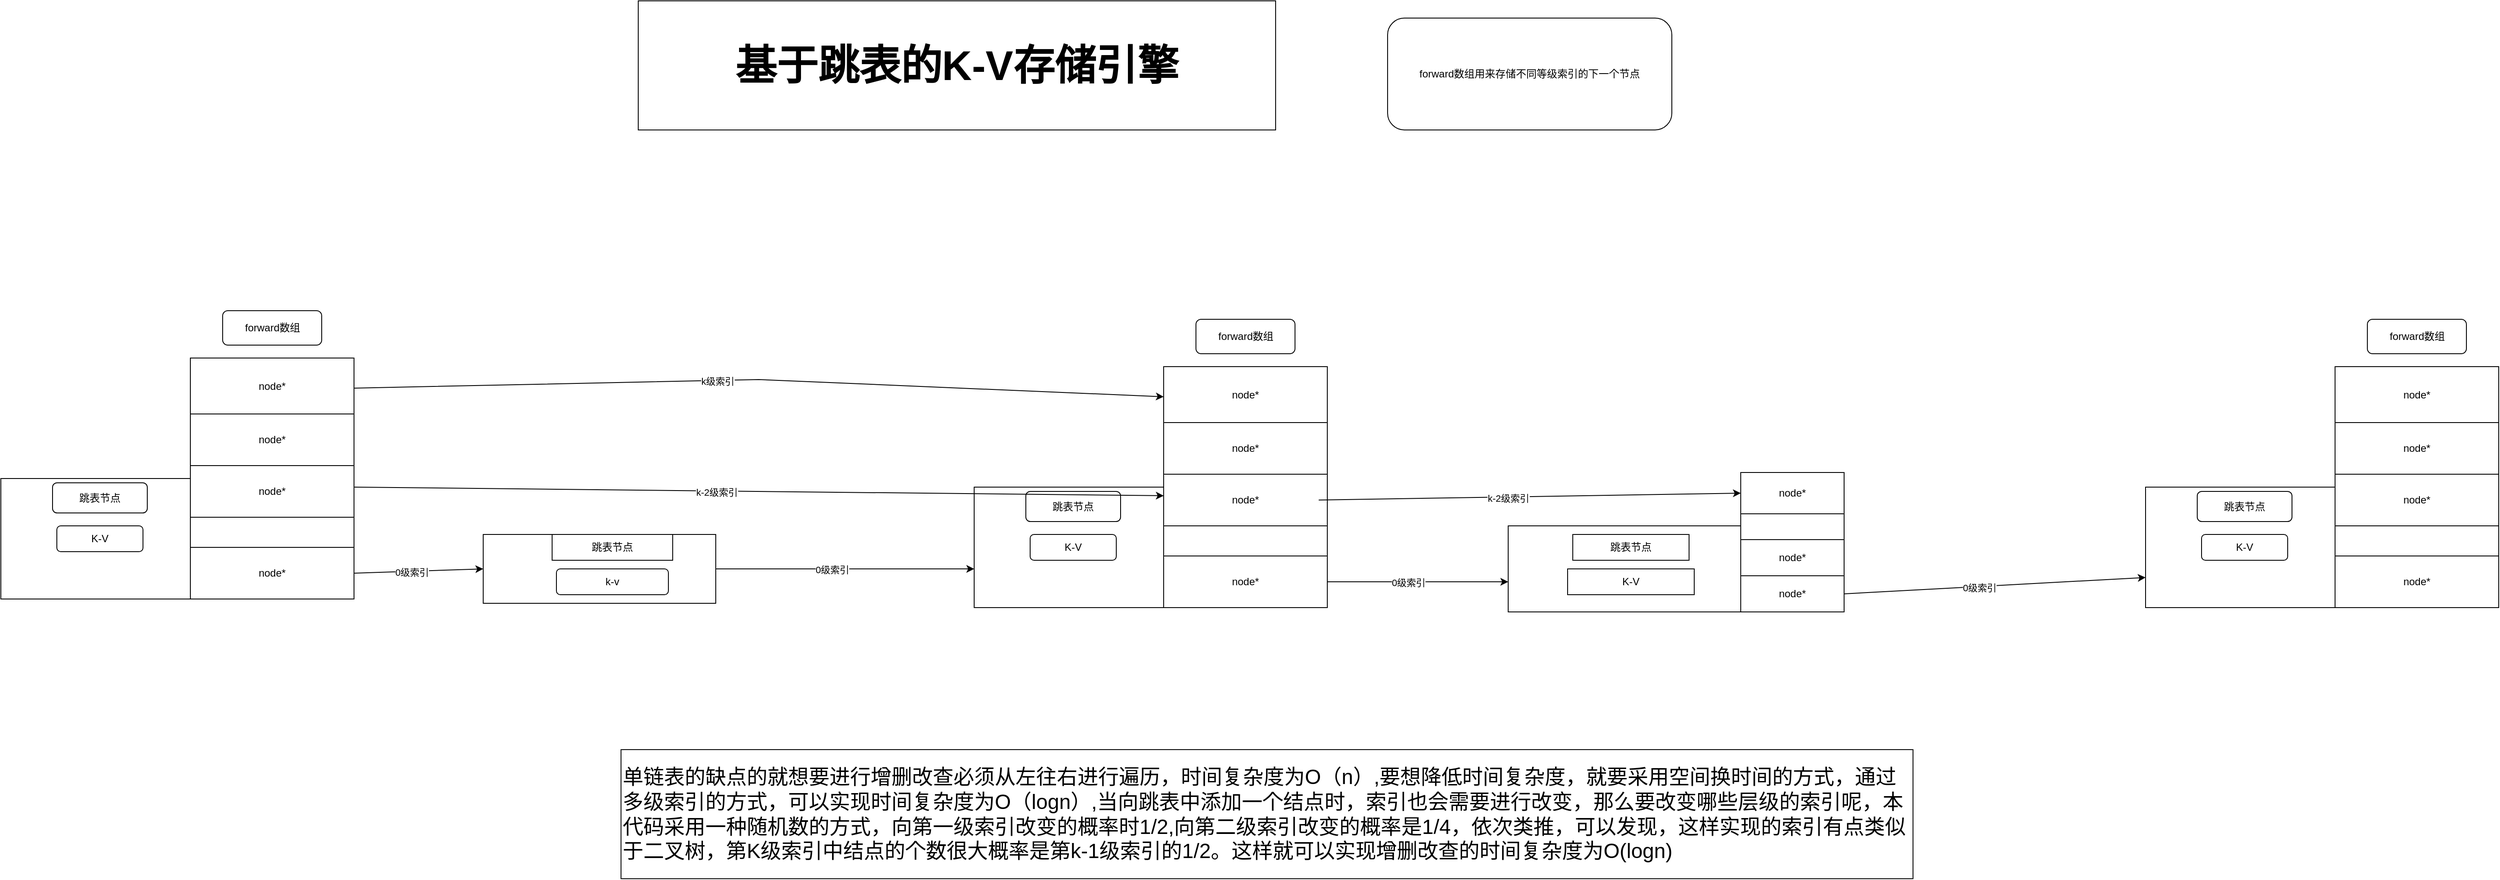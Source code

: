 <mxfile version="27.0.5">
  <diagram name="第 1 页" id="MXc2gbcVjOa-krOygkRx">
    <mxGraphModel dx="3612" dy="1888" grid="1" gridSize="10" guides="1" tooltips="1" connect="1" arrows="1" fold="1" page="1" pageScale="1" pageWidth="827" pageHeight="1169" math="0" shadow="0">
      <root>
        <mxCell id="0" />
        <mxCell id="1" parent="0" />
        <mxCell id="6OiLot_ZlFKAWtfw2TLD-1" value="&lt;b&gt;&lt;font style=&quot;font-size: 48px;&quot;&gt;基于跳表的K-V存储引擎&lt;/font&gt;&lt;/b&gt;" style="rounded=0;whiteSpace=wrap;html=1;" vertex="1" parent="1">
          <mxGeometry x="-60" y="30" width="740" height="150" as="geometry" />
        </mxCell>
        <mxCell id="6OiLot_ZlFKAWtfw2TLD-6" value="forward数组用来存储不同等级索引的下一个节点" style="rounded=1;whiteSpace=wrap;html=1;" vertex="1" parent="1">
          <mxGeometry x="810" y="50" width="330" height="130" as="geometry" />
        </mxCell>
        <mxCell id="6OiLot_ZlFKAWtfw2TLD-13" value="" style="group" vertex="1" connectable="0" parent="1">
          <mxGeometry x="-800" y="390" width="410" height="335" as="geometry" />
        </mxCell>
        <mxCell id="6OiLot_ZlFKAWtfw2TLD-2" value="" style="rounded=0;whiteSpace=wrap;html=1;" vertex="1" parent="6OiLot_ZlFKAWtfw2TLD-13">
          <mxGeometry y="195" width="220" height="140" as="geometry" />
        </mxCell>
        <mxCell id="6OiLot_ZlFKAWtfw2TLD-3" value="跳表节点" style="rounded=1;whiteSpace=wrap;html=1;" vertex="1" parent="6OiLot_ZlFKAWtfw2TLD-13">
          <mxGeometry x="60" y="200" width="110" height="35" as="geometry" />
        </mxCell>
        <mxCell id="6OiLot_ZlFKAWtfw2TLD-4" value="K-V" style="rounded=1;whiteSpace=wrap;html=1;" vertex="1" parent="6OiLot_ZlFKAWtfw2TLD-13">
          <mxGeometry x="65" y="250" width="100" height="30" as="geometry" />
        </mxCell>
        <mxCell id="6OiLot_ZlFKAWtfw2TLD-5" value="" style="rounded=0;whiteSpace=wrap;html=1;" vertex="1" parent="6OiLot_ZlFKAWtfw2TLD-13">
          <mxGeometry x="220" y="55" width="190" height="280" as="geometry" />
        </mxCell>
        <mxCell id="6OiLot_ZlFKAWtfw2TLD-7" value="node*" style="rounded=0;whiteSpace=wrap;html=1;" vertex="1" parent="6OiLot_ZlFKAWtfw2TLD-13">
          <mxGeometry x="220" y="55" width="190" height="65" as="geometry" />
        </mxCell>
        <mxCell id="6OiLot_ZlFKAWtfw2TLD-8" value="node*" style="rounded=0;whiteSpace=wrap;html=1;" vertex="1" parent="6OiLot_ZlFKAWtfw2TLD-13">
          <mxGeometry x="220" y="120" width="190" height="60" as="geometry" />
        </mxCell>
        <mxCell id="6OiLot_ZlFKAWtfw2TLD-9" value="node*" style="rounded=0;whiteSpace=wrap;html=1;" vertex="1" parent="6OiLot_ZlFKAWtfw2TLD-13">
          <mxGeometry x="220" y="180" width="190" height="60" as="geometry" />
        </mxCell>
        <mxCell id="6OiLot_ZlFKAWtfw2TLD-10" value="node*" style="rounded=0;whiteSpace=wrap;html=1;" vertex="1" parent="6OiLot_ZlFKAWtfw2TLD-13">
          <mxGeometry x="220" y="275" width="190" height="60" as="geometry" />
        </mxCell>
        <mxCell id="6OiLot_ZlFKAWtfw2TLD-12" value="forward数组" style="rounded=1;whiteSpace=wrap;html=1;" vertex="1" parent="6OiLot_ZlFKAWtfw2TLD-13">
          <mxGeometry x="257.5" width="115" height="40" as="geometry" />
        </mxCell>
        <mxCell id="6OiLot_ZlFKAWtfw2TLD-24" value="" style="group" vertex="1" connectable="0" parent="1">
          <mxGeometry x="330" y="400" width="410" height="335" as="geometry" />
        </mxCell>
        <mxCell id="6OiLot_ZlFKAWtfw2TLD-25" value="" style="rounded=0;whiteSpace=wrap;html=1;" vertex="1" parent="6OiLot_ZlFKAWtfw2TLD-24">
          <mxGeometry y="195" width="220" height="140" as="geometry" />
        </mxCell>
        <mxCell id="6OiLot_ZlFKAWtfw2TLD-26" value="跳表节点" style="rounded=1;whiteSpace=wrap;html=1;" vertex="1" parent="6OiLot_ZlFKAWtfw2TLD-24">
          <mxGeometry x="60" y="200" width="110" height="35" as="geometry" />
        </mxCell>
        <mxCell id="6OiLot_ZlFKAWtfw2TLD-27" value="K-V" style="rounded=1;whiteSpace=wrap;html=1;" vertex="1" parent="6OiLot_ZlFKAWtfw2TLD-24">
          <mxGeometry x="65" y="250" width="100" height="30" as="geometry" />
        </mxCell>
        <mxCell id="6OiLot_ZlFKAWtfw2TLD-28" value="" style="rounded=0;whiteSpace=wrap;html=1;" vertex="1" parent="6OiLot_ZlFKAWtfw2TLD-24">
          <mxGeometry x="220" y="55" width="190" height="280" as="geometry" />
        </mxCell>
        <mxCell id="6OiLot_ZlFKAWtfw2TLD-29" value="node*" style="rounded=0;whiteSpace=wrap;html=1;" vertex="1" parent="6OiLot_ZlFKAWtfw2TLD-24">
          <mxGeometry x="220" y="55" width="190" height="65" as="geometry" />
        </mxCell>
        <mxCell id="6OiLot_ZlFKAWtfw2TLD-30" value="node*" style="rounded=0;whiteSpace=wrap;html=1;" vertex="1" parent="6OiLot_ZlFKAWtfw2TLD-24">
          <mxGeometry x="220" y="120" width="190" height="60" as="geometry" />
        </mxCell>
        <mxCell id="6OiLot_ZlFKAWtfw2TLD-31" value="node*" style="rounded=0;whiteSpace=wrap;html=1;" vertex="1" parent="6OiLot_ZlFKAWtfw2TLD-24">
          <mxGeometry x="220" y="180" width="190" height="60" as="geometry" />
        </mxCell>
        <mxCell id="6OiLot_ZlFKAWtfw2TLD-32" value="node*" style="rounded=0;whiteSpace=wrap;html=1;" vertex="1" parent="6OiLot_ZlFKAWtfw2TLD-24">
          <mxGeometry x="220" y="275" width="190" height="60" as="geometry" />
        </mxCell>
        <mxCell id="6OiLot_ZlFKAWtfw2TLD-33" value="forward数组" style="rounded=1;whiteSpace=wrap;html=1;" vertex="1" parent="6OiLot_ZlFKAWtfw2TLD-24">
          <mxGeometry x="257.5" width="115" height="40" as="geometry" />
        </mxCell>
        <mxCell id="6OiLot_ZlFKAWtfw2TLD-44" value="" style="group" vertex="1" connectable="0" parent="1">
          <mxGeometry x="1690" y="400" width="410" height="335" as="geometry" />
        </mxCell>
        <mxCell id="6OiLot_ZlFKAWtfw2TLD-45" value="" style="rounded=0;whiteSpace=wrap;html=1;" vertex="1" parent="6OiLot_ZlFKAWtfw2TLD-44">
          <mxGeometry y="195" width="220" height="140" as="geometry" />
        </mxCell>
        <mxCell id="6OiLot_ZlFKAWtfw2TLD-46" value="跳表节点" style="rounded=1;whiteSpace=wrap;html=1;" vertex="1" parent="6OiLot_ZlFKAWtfw2TLD-44">
          <mxGeometry x="60" y="200" width="110" height="35" as="geometry" />
        </mxCell>
        <mxCell id="6OiLot_ZlFKAWtfw2TLD-47" value="K-V" style="rounded=1;whiteSpace=wrap;html=1;" vertex="1" parent="6OiLot_ZlFKAWtfw2TLD-44">
          <mxGeometry x="65" y="250" width="100" height="30" as="geometry" />
        </mxCell>
        <mxCell id="6OiLot_ZlFKAWtfw2TLD-48" value="" style="rounded=0;whiteSpace=wrap;html=1;" vertex="1" parent="6OiLot_ZlFKAWtfw2TLD-44">
          <mxGeometry x="220" y="55" width="190" height="280" as="geometry" />
        </mxCell>
        <mxCell id="6OiLot_ZlFKAWtfw2TLD-49" value="node*" style="rounded=0;whiteSpace=wrap;html=1;" vertex="1" parent="6OiLot_ZlFKAWtfw2TLD-44">
          <mxGeometry x="220" y="55" width="190" height="65" as="geometry" />
        </mxCell>
        <mxCell id="6OiLot_ZlFKAWtfw2TLD-50" value="node*" style="rounded=0;whiteSpace=wrap;html=1;" vertex="1" parent="6OiLot_ZlFKAWtfw2TLD-44">
          <mxGeometry x="220" y="120" width="190" height="60" as="geometry" />
        </mxCell>
        <mxCell id="6OiLot_ZlFKAWtfw2TLD-51" value="node*" style="rounded=0;whiteSpace=wrap;html=1;" vertex="1" parent="6OiLot_ZlFKAWtfw2TLD-44">
          <mxGeometry x="220" y="180" width="190" height="60" as="geometry" />
        </mxCell>
        <mxCell id="6OiLot_ZlFKAWtfw2TLD-52" value="node*" style="rounded=0;whiteSpace=wrap;html=1;" vertex="1" parent="6OiLot_ZlFKAWtfw2TLD-44">
          <mxGeometry x="220" y="275" width="190" height="60" as="geometry" />
        </mxCell>
        <mxCell id="6OiLot_ZlFKAWtfw2TLD-53" value="forward数组" style="rounded=1;whiteSpace=wrap;html=1;" vertex="1" parent="6OiLot_ZlFKAWtfw2TLD-44">
          <mxGeometry x="257.5" width="115" height="40" as="geometry" />
        </mxCell>
        <mxCell id="6OiLot_ZlFKAWtfw2TLD-59" value="" style="endArrow=classic;html=1;rounded=0;entryX=0;entryY=0.75;entryDx=0;entryDy=0;exitX=1;exitY=0.5;exitDx=0;exitDy=0;" edge="1" parent="1" source="6OiLot_ZlFKAWtfw2TLD-10">
          <mxGeometry width="50" height="50" relative="1" as="geometry">
            <mxPoint x="-380" y="700" as="sourcePoint" />
            <mxPoint x="-240" y="690" as="targetPoint" />
          </mxGeometry>
        </mxCell>
        <mxCell id="6OiLot_ZlFKAWtfw2TLD-61" value="0级索引" style="edgeLabel;html=1;align=center;verticalAlign=middle;resizable=0;points=[];" vertex="1" connectable="0" parent="6OiLot_ZlFKAWtfw2TLD-59">
          <mxGeometry x="-0.104" y="-1" relative="1" as="geometry">
            <mxPoint as="offset" />
          </mxGeometry>
        </mxCell>
        <mxCell id="6OiLot_ZlFKAWtfw2TLD-62" value="" style="endArrow=classic;html=1;rounded=0;entryX=0;entryY=0.75;entryDx=0;entryDy=0;exitX=1;exitY=0.5;exitDx=0;exitDy=0;" edge="1" parent="1" source="6OiLot_ZlFKAWtfw2TLD-71">
          <mxGeometry width="50" height="50" relative="1" as="geometry">
            <mxPoint x="180" y="695" as="sourcePoint" />
            <mxPoint x="330" y="690" as="targetPoint" />
          </mxGeometry>
        </mxCell>
        <mxCell id="6OiLot_ZlFKAWtfw2TLD-63" value="0级索引" style="edgeLabel;html=1;align=center;verticalAlign=middle;resizable=0;points=[];" vertex="1" connectable="0" parent="6OiLot_ZlFKAWtfw2TLD-62">
          <mxGeometry x="-0.104" y="-1" relative="1" as="geometry">
            <mxPoint as="offset" />
          </mxGeometry>
        </mxCell>
        <mxCell id="6OiLot_ZlFKAWtfw2TLD-64" value="" style="endArrow=classic;html=1;rounded=0;exitX=1;exitY=0.5;exitDx=0;exitDy=0;" edge="1" parent="1">
          <mxGeometry width="50" height="50" relative="1" as="geometry">
            <mxPoint x="740" y="705" as="sourcePoint" />
            <mxPoint x="950" y="705" as="targetPoint" />
          </mxGeometry>
        </mxCell>
        <mxCell id="6OiLot_ZlFKAWtfw2TLD-65" value="0级索引" style="edgeLabel;html=1;align=center;verticalAlign=middle;resizable=0;points=[];" vertex="1" connectable="0" parent="6OiLot_ZlFKAWtfw2TLD-64">
          <mxGeometry x="-0.104" y="-1" relative="1" as="geometry">
            <mxPoint as="offset" />
          </mxGeometry>
        </mxCell>
        <mxCell id="6OiLot_ZlFKAWtfw2TLD-66" value="" style="endArrow=classic;html=1;rounded=0;exitX=1;exitY=0.5;exitDx=0;exitDy=0;" edge="1" parent="1" source="6OiLot_ZlFKAWtfw2TLD-90">
          <mxGeometry width="50" height="50" relative="1" as="geometry">
            <mxPoint x="1370" y="700" as="sourcePoint" />
            <mxPoint x="1690" y="700" as="targetPoint" />
          </mxGeometry>
        </mxCell>
        <mxCell id="6OiLot_ZlFKAWtfw2TLD-67" value="0级索引" style="edgeLabel;html=1;align=center;verticalAlign=middle;resizable=0;points=[];" vertex="1" connectable="0" parent="6OiLot_ZlFKAWtfw2TLD-66">
          <mxGeometry x="-0.104" y="-1" relative="1" as="geometry">
            <mxPoint as="offset" />
          </mxGeometry>
        </mxCell>
        <mxCell id="6OiLot_ZlFKAWtfw2TLD-68" value="" style="endArrow=classic;html=1;rounded=0;exitX=1;exitY=0.5;exitDx=0;exitDy=0;" edge="1" parent="1">
          <mxGeometry width="50" height="50" relative="1" as="geometry">
            <mxPoint x="-390" y="480" as="sourcePoint" />
            <mxPoint x="550" y="490" as="targetPoint" />
            <Array as="points">
              <mxPoint x="80" y="470" />
            </Array>
          </mxGeometry>
        </mxCell>
        <mxCell id="6OiLot_ZlFKAWtfw2TLD-69" value="k级索引" style="edgeLabel;html=1;align=center;verticalAlign=middle;resizable=0;points=[];" vertex="1" connectable="0" parent="6OiLot_ZlFKAWtfw2TLD-68">
          <mxGeometry x="-0.104" y="-1" relative="1" as="geometry">
            <mxPoint as="offset" />
          </mxGeometry>
        </mxCell>
        <mxCell id="6OiLot_ZlFKAWtfw2TLD-71" value="" style="rounded=0;whiteSpace=wrap;html=1;" vertex="1" parent="1">
          <mxGeometry x="-240" y="650" width="270" height="80" as="geometry" />
        </mxCell>
        <mxCell id="6OiLot_ZlFKAWtfw2TLD-72" value="跳表节点" style="rounded=0;whiteSpace=wrap;html=1;" vertex="1" parent="1">
          <mxGeometry x="-160" y="650" width="140" height="30" as="geometry" />
        </mxCell>
        <mxCell id="6OiLot_ZlFKAWtfw2TLD-83" value="k-v" style="rounded=1;whiteSpace=wrap;html=1;" vertex="1" parent="1">
          <mxGeometry x="-155" y="690" width="130" height="30" as="geometry" />
        </mxCell>
        <mxCell id="6OiLot_ZlFKAWtfw2TLD-88" value="" style="group" vertex="1" connectable="0" parent="1">
          <mxGeometry x="950" y="578" width="390" height="162" as="geometry" />
        </mxCell>
        <mxCell id="6OiLot_ZlFKAWtfw2TLD-84" value="" style="rounded=0;whiteSpace=wrap;html=1;" vertex="1" parent="6OiLot_ZlFKAWtfw2TLD-88">
          <mxGeometry y="62" width="270" height="100" as="geometry" />
        </mxCell>
        <mxCell id="6OiLot_ZlFKAWtfw2TLD-85" value="跳表节点" style="rounded=0;whiteSpace=wrap;html=1;" vertex="1" parent="6OiLot_ZlFKAWtfw2TLD-88">
          <mxGeometry x="75" y="72" width="135" height="30" as="geometry" />
        </mxCell>
        <mxCell id="6OiLot_ZlFKAWtfw2TLD-86" value="K-V" style="rounded=0;whiteSpace=wrap;html=1;" vertex="1" parent="6OiLot_ZlFKAWtfw2TLD-88">
          <mxGeometry x="69" y="112" width="147" height="30" as="geometry" />
        </mxCell>
        <mxCell id="6OiLot_ZlFKAWtfw2TLD-87" value="" style="rounded=0;whiteSpace=wrap;html=1;" vertex="1" parent="6OiLot_ZlFKAWtfw2TLD-88">
          <mxGeometry x="270" width="120" height="162" as="geometry" />
        </mxCell>
        <mxCell id="6OiLot_ZlFKAWtfw2TLD-89" value="node*" style="rounded=0;whiteSpace=wrap;html=1;" vertex="1" parent="6OiLot_ZlFKAWtfw2TLD-88">
          <mxGeometry x="270" width="120" height="48" as="geometry" />
        </mxCell>
        <mxCell id="6OiLot_ZlFKAWtfw2TLD-90" value="node*" style="rounded=0;whiteSpace=wrap;html=1;" vertex="1" parent="6OiLot_ZlFKAWtfw2TLD-88">
          <mxGeometry x="270" y="120" width="120" height="42" as="geometry" />
        </mxCell>
        <mxCell id="6OiLot_ZlFKAWtfw2TLD-91" value="node*" style="rounded=0;whiteSpace=wrap;html=1;" vertex="1" parent="6OiLot_ZlFKAWtfw2TLD-88">
          <mxGeometry x="270" y="78" width="120" height="42" as="geometry" />
        </mxCell>
        <mxCell id="6OiLot_ZlFKAWtfw2TLD-94" value="" style="endArrow=classic;html=1;rounded=0;exitX=1;exitY=0.5;exitDx=0;exitDy=0;entryX=0;entryY=0.5;entryDx=0;entryDy=0;" edge="1" parent="6OiLot_ZlFKAWtfw2TLD-88" target="6OiLot_ZlFKAWtfw2TLD-89">
          <mxGeometry width="50" height="50" relative="1" as="geometry">
            <mxPoint x="-220" y="32" as="sourcePoint" />
            <mxPoint x="720" y="42" as="targetPoint" />
            <Array as="points" />
          </mxGeometry>
        </mxCell>
        <mxCell id="6OiLot_ZlFKAWtfw2TLD-95" value="k-2级索引" style="edgeLabel;html=1;align=center;verticalAlign=middle;resizable=0;points=[];" vertex="1" connectable="0" parent="6OiLot_ZlFKAWtfw2TLD-94">
          <mxGeometry x="-0.104" y="-1" relative="1" as="geometry">
            <mxPoint as="offset" />
          </mxGeometry>
        </mxCell>
        <mxCell id="6OiLot_ZlFKAWtfw2TLD-92" value="" style="endArrow=classic;html=1;rounded=0;exitX=1;exitY=0.5;exitDx=0;exitDy=0;" edge="1" parent="1">
          <mxGeometry width="50" height="50" relative="1" as="geometry">
            <mxPoint x="-390" y="595" as="sourcePoint" />
            <mxPoint x="550" y="605" as="targetPoint" />
            <Array as="points" />
          </mxGeometry>
        </mxCell>
        <mxCell id="6OiLot_ZlFKAWtfw2TLD-93" value="k-2级索引" style="edgeLabel;html=1;align=center;verticalAlign=middle;resizable=0;points=[];" vertex="1" connectable="0" parent="6OiLot_ZlFKAWtfw2TLD-92">
          <mxGeometry x="-0.104" y="-1" relative="1" as="geometry">
            <mxPoint as="offset" />
          </mxGeometry>
        </mxCell>
        <mxCell id="6OiLot_ZlFKAWtfw2TLD-96" value="&lt;font style=&quot;font-size: 24px;&quot;&gt;单链表的缺点的就想要进行增删改查必须从左往右进行遍历，时间复杂度为O（n）,要想降低时间复杂度，就要采用空间换时间的方式，通过多级索引的方式，可以实现时间复杂度为O（logn）,当向跳表中添加一个结点时，索引也会需要进行改变，那么要改变哪些层级的索引呢，本代码采用一种随机数的方式，向第一级索引改变的概率时1/2,向第二级索引改变的概率是1/4，依次类推，可以发现，这样实现的索引有点类似于二叉树，第K级索引中结点的个数很大概率是第k-1级索引的1/2。这样就可以实现增删改查的时间复杂度为O(logn)&lt;/font&gt;" style="rounded=0;whiteSpace=wrap;html=1;align=left;" vertex="1" parent="1">
          <mxGeometry x="-80" y="900" width="1500" height="150" as="geometry" />
        </mxCell>
      </root>
    </mxGraphModel>
  </diagram>
</mxfile>
